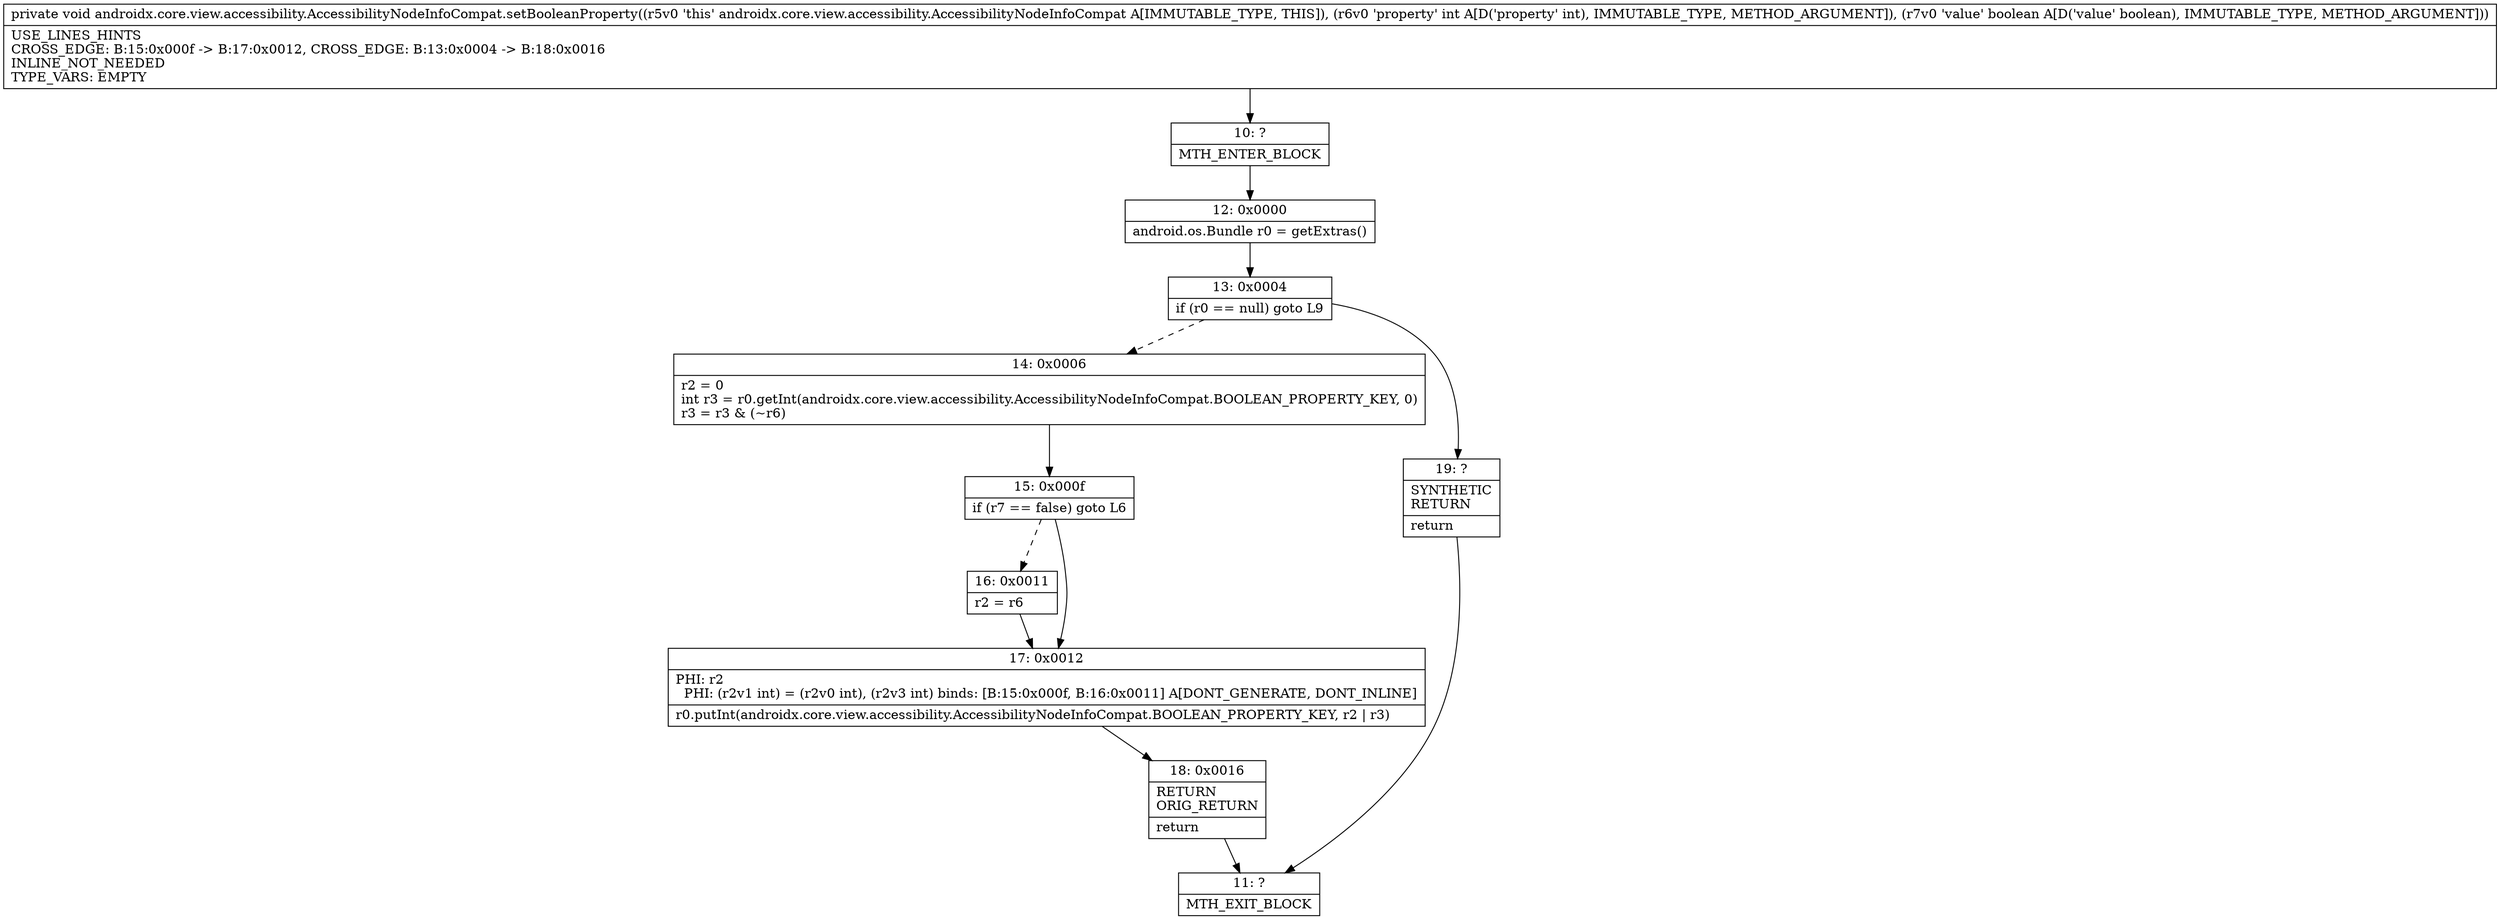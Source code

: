 digraph "CFG forandroidx.core.view.accessibility.AccessibilityNodeInfoCompat.setBooleanProperty(IZ)V" {
Node_10 [shape=record,label="{10\:\ ?|MTH_ENTER_BLOCK\l}"];
Node_12 [shape=record,label="{12\:\ 0x0000|android.os.Bundle r0 = getExtras()\l}"];
Node_13 [shape=record,label="{13\:\ 0x0004|if (r0 == null) goto L9\l}"];
Node_14 [shape=record,label="{14\:\ 0x0006|r2 = 0\lint r3 = r0.getInt(androidx.core.view.accessibility.AccessibilityNodeInfoCompat.BOOLEAN_PROPERTY_KEY, 0)\lr3 = r3 & (~r6)\l}"];
Node_15 [shape=record,label="{15\:\ 0x000f|if (r7 == false) goto L6\l}"];
Node_16 [shape=record,label="{16\:\ 0x0011|r2 = r6\l}"];
Node_17 [shape=record,label="{17\:\ 0x0012|PHI: r2 \l  PHI: (r2v1 int) = (r2v0 int), (r2v3 int) binds: [B:15:0x000f, B:16:0x0011] A[DONT_GENERATE, DONT_INLINE]\l|r0.putInt(androidx.core.view.accessibility.AccessibilityNodeInfoCompat.BOOLEAN_PROPERTY_KEY, r2 \| r3)\l}"];
Node_18 [shape=record,label="{18\:\ 0x0016|RETURN\lORIG_RETURN\l|return\l}"];
Node_11 [shape=record,label="{11\:\ ?|MTH_EXIT_BLOCK\l}"];
Node_19 [shape=record,label="{19\:\ ?|SYNTHETIC\lRETURN\l|return\l}"];
MethodNode[shape=record,label="{private void androidx.core.view.accessibility.AccessibilityNodeInfoCompat.setBooleanProperty((r5v0 'this' androidx.core.view.accessibility.AccessibilityNodeInfoCompat A[IMMUTABLE_TYPE, THIS]), (r6v0 'property' int A[D('property' int), IMMUTABLE_TYPE, METHOD_ARGUMENT]), (r7v0 'value' boolean A[D('value' boolean), IMMUTABLE_TYPE, METHOD_ARGUMENT]))  | USE_LINES_HINTS\lCROSS_EDGE: B:15:0x000f \-\> B:17:0x0012, CROSS_EDGE: B:13:0x0004 \-\> B:18:0x0016\lINLINE_NOT_NEEDED\lTYPE_VARS: EMPTY\l}"];
MethodNode -> Node_10;Node_10 -> Node_12;
Node_12 -> Node_13;
Node_13 -> Node_14[style=dashed];
Node_13 -> Node_19;
Node_14 -> Node_15;
Node_15 -> Node_16[style=dashed];
Node_15 -> Node_17;
Node_16 -> Node_17;
Node_17 -> Node_18;
Node_18 -> Node_11;
Node_19 -> Node_11;
}

